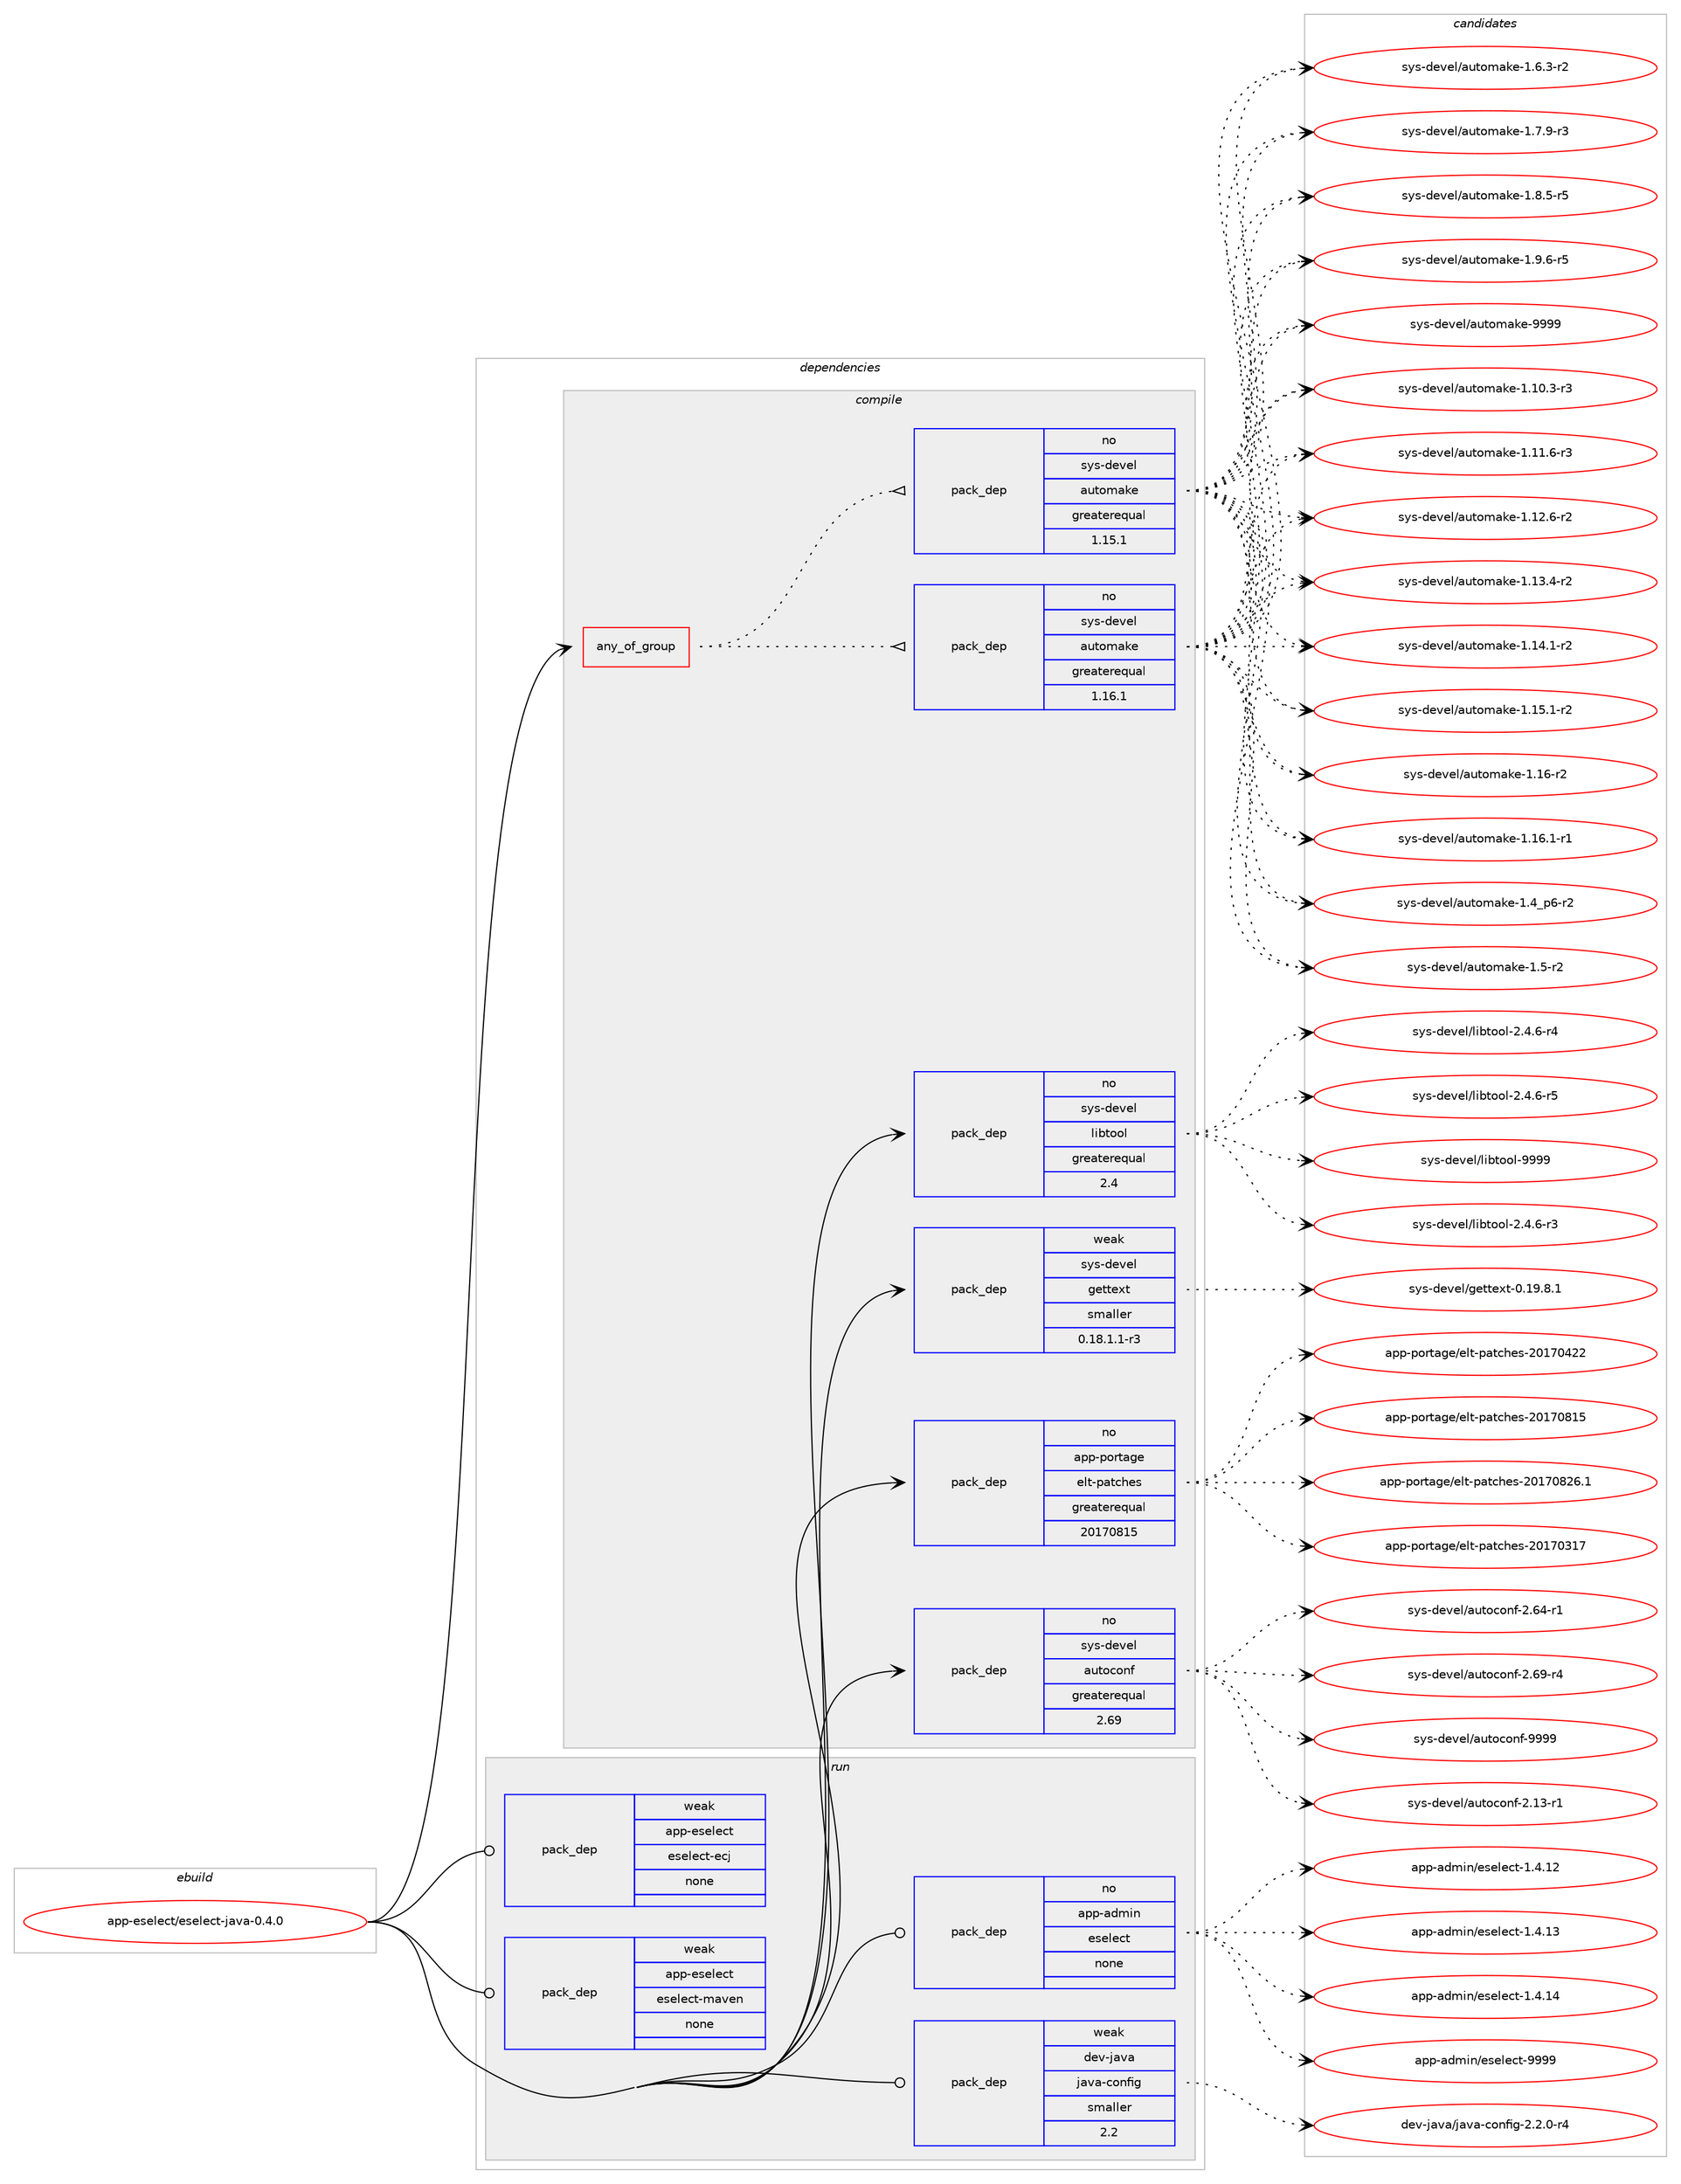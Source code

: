 digraph prolog {

# *************
# Graph options
# *************

newrank=true;
concentrate=true;
compound=true;
graph [rankdir=LR,fontname=Helvetica,fontsize=10,ranksep=1.5];#, ranksep=2.5, nodesep=0.2];
edge  [arrowhead=vee];
node  [fontname=Helvetica,fontsize=10];

# **********
# The ebuild
# **********

subgraph cluster_leftcol {
color=gray;
rank=same;
label=<<i>ebuild</i>>;
id [label="app-eselect/eselect-java-0.4.0", color=red, width=4, href="../app-eselect/eselect-java-0.4.0.svg"];
}

# ****************
# The dependencies
# ****************

subgraph cluster_midcol {
color=gray;
label=<<i>dependencies</i>>;
subgraph cluster_compile {
fillcolor="#eeeeee";
style=filled;
label=<<i>compile</i>>;
subgraph any19540 {
dependency1293578 [label=<<TABLE BORDER="0" CELLBORDER="1" CELLSPACING="0" CELLPADDING="4"><TR><TD CELLPADDING="10">any_of_group</TD></TR></TABLE>>, shape=none, color=red];subgraph pack921195 {
dependency1293579 [label=<<TABLE BORDER="0" CELLBORDER="1" CELLSPACING="0" CELLPADDING="4" WIDTH="220"><TR><TD ROWSPAN="6" CELLPADDING="30">pack_dep</TD></TR><TR><TD WIDTH="110">no</TD></TR><TR><TD>sys-devel</TD></TR><TR><TD>automake</TD></TR><TR><TD>greaterequal</TD></TR><TR><TD>1.16.1</TD></TR></TABLE>>, shape=none, color=blue];
}
dependency1293578:e -> dependency1293579:w [weight=20,style="dotted",arrowhead="oinv"];
subgraph pack921196 {
dependency1293580 [label=<<TABLE BORDER="0" CELLBORDER="1" CELLSPACING="0" CELLPADDING="4" WIDTH="220"><TR><TD ROWSPAN="6" CELLPADDING="30">pack_dep</TD></TR><TR><TD WIDTH="110">no</TD></TR><TR><TD>sys-devel</TD></TR><TR><TD>automake</TD></TR><TR><TD>greaterequal</TD></TR><TR><TD>1.15.1</TD></TR></TABLE>>, shape=none, color=blue];
}
dependency1293578:e -> dependency1293580:w [weight=20,style="dotted",arrowhead="oinv"];
}
id:e -> dependency1293578:w [weight=20,style="solid",arrowhead="vee"];
subgraph pack921197 {
dependency1293581 [label=<<TABLE BORDER="0" CELLBORDER="1" CELLSPACING="0" CELLPADDING="4" WIDTH="220"><TR><TD ROWSPAN="6" CELLPADDING="30">pack_dep</TD></TR><TR><TD WIDTH="110">no</TD></TR><TR><TD>app-portage</TD></TR><TR><TD>elt-patches</TD></TR><TR><TD>greaterequal</TD></TR><TR><TD>20170815</TD></TR></TABLE>>, shape=none, color=blue];
}
id:e -> dependency1293581:w [weight=20,style="solid",arrowhead="vee"];
subgraph pack921198 {
dependency1293582 [label=<<TABLE BORDER="0" CELLBORDER="1" CELLSPACING="0" CELLPADDING="4" WIDTH="220"><TR><TD ROWSPAN="6" CELLPADDING="30">pack_dep</TD></TR><TR><TD WIDTH="110">no</TD></TR><TR><TD>sys-devel</TD></TR><TR><TD>autoconf</TD></TR><TR><TD>greaterequal</TD></TR><TR><TD>2.69</TD></TR></TABLE>>, shape=none, color=blue];
}
id:e -> dependency1293582:w [weight=20,style="solid",arrowhead="vee"];
subgraph pack921199 {
dependency1293583 [label=<<TABLE BORDER="0" CELLBORDER="1" CELLSPACING="0" CELLPADDING="4" WIDTH="220"><TR><TD ROWSPAN="6" CELLPADDING="30">pack_dep</TD></TR><TR><TD WIDTH="110">no</TD></TR><TR><TD>sys-devel</TD></TR><TR><TD>libtool</TD></TR><TR><TD>greaterequal</TD></TR><TR><TD>2.4</TD></TR></TABLE>>, shape=none, color=blue];
}
id:e -> dependency1293583:w [weight=20,style="solid",arrowhead="vee"];
subgraph pack921200 {
dependency1293584 [label=<<TABLE BORDER="0" CELLBORDER="1" CELLSPACING="0" CELLPADDING="4" WIDTH="220"><TR><TD ROWSPAN="6" CELLPADDING="30">pack_dep</TD></TR><TR><TD WIDTH="110">weak</TD></TR><TR><TD>sys-devel</TD></TR><TR><TD>gettext</TD></TR><TR><TD>smaller</TD></TR><TR><TD>0.18.1.1-r3</TD></TR></TABLE>>, shape=none, color=blue];
}
id:e -> dependency1293584:w [weight=20,style="solid",arrowhead="vee"];
}
subgraph cluster_compileandrun {
fillcolor="#eeeeee";
style=filled;
label=<<i>compile and run</i>>;
}
subgraph cluster_run {
fillcolor="#eeeeee";
style=filled;
label=<<i>run</i>>;
subgraph pack921201 {
dependency1293585 [label=<<TABLE BORDER="0" CELLBORDER="1" CELLSPACING="0" CELLPADDING="4" WIDTH="220"><TR><TD ROWSPAN="6" CELLPADDING="30">pack_dep</TD></TR><TR><TD WIDTH="110">no</TD></TR><TR><TD>app-admin</TD></TR><TR><TD>eselect</TD></TR><TR><TD>none</TD></TR><TR><TD></TD></TR></TABLE>>, shape=none, color=blue];
}
id:e -> dependency1293585:w [weight=20,style="solid",arrowhead="odot"];
subgraph pack921202 {
dependency1293586 [label=<<TABLE BORDER="0" CELLBORDER="1" CELLSPACING="0" CELLPADDING="4" WIDTH="220"><TR><TD ROWSPAN="6" CELLPADDING="30">pack_dep</TD></TR><TR><TD WIDTH="110">weak</TD></TR><TR><TD>app-eselect</TD></TR><TR><TD>eselect-ecj</TD></TR><TR><TD>none</TD></TR><TR><TD></TD></TR></TABLE>>, shape=none, color=blue];
}
id:e -> dependency1293586:w [weight=20,style="solid",arrowhead="odot"];
subgraph pack921203 {
dependency1293587 [label=<<TABLE BORDER="0" CELLBORDER="1" CELLSPACING="0" CELLPADDING="4" WIDTH="220"><TR><TD ROWSPAN="6" CELLPADDING="30">pack_dep</TD></TR><TR><TD WIDTH="110">weak</TD></TR><TR><TD>app-eselect</TD></TR><TR><TD>eselect-maven</TD></TR><TR><TD>none</TD></TR><TR><TD></TD></TR></TABLE>>, shape=none, color=blue];
}
id:e -> dependency1293587:w [weight=20,style="solid",arrowhead="odot"];
subgraph pack921204 {
dependency1293588 [label=<<TABLE BORDER="0" CELLBORDER="1" CELLSPACING="0" CELLPADDING="4" WIDTH="220"><TR><TD ROWSPAN="6" CELLPADDING="30">pack_dep</TD></TR><TR><TD WIDTH="110">weak</TD></TR><TR><TD>dev-java</TD></TR><TR><TD>java-config</TD></TR><TR><TD>smaller</TD></TR><TR><TD>2.2</TD></TR></TABLE>>, shape=none, color=blue];
}
id:e -> dependency1293588:w [weight=20,style="solid",arrowhead="odot"];
}
}

# **************
# The candidates
# **************

subgraph cluster_choices {
rank=same;
color=gray;
label=<<i>candidates</i>>;

subgraph choice921195 {
color=black;
nodesep=1;
choice11512111545100101118101108479711711611110997107101454946494846514511451 [label="sys-devel/automake-1.10.3-r3", color=red, width=4,href="../sys-devel/automake-1.10.3-r3.svg"];
choice11512111545100101118101108479711711611110997107101454946494946544511451 [label="sys-devel/automake-1.11.6-r3", color=red, width=4,href="../sys-devel/automake-1.11.6-r3.svg"];
choice11512111545100101118101108479711711611110997107101454946495046544511450 [label="sys-devel/automake-1.12.6-r2", color=red, width=4,href="../sys-devel/automake-1.12.6-r2.svg"];
choice11512111545100101118101108479711711611110997107101454946495146524511450 [label="sys-devel/automake-1.13.4-r2", color=red, width=4,href="../sys-devel/automake-1.13.4-r2.svg"];
choice11512111545100101118101108479711711611110997107101454946495246494511450 [label="sys-devel/automake-1.14.1-r2", color=red, width=4,href="../sys-devel/automake-1.14.1-r2.svg"];
choice11512111545100101118101108479711711611110997107101454946495346494511450 [label="sys-devel/automake-1.15.1-r2", color=red, width=4,href="../sys-devel/automake-1.15.1-r2.svg"];
choice1151211154510010111810110847971171161111099710710145494649544511450 [label="sys-devel/automake-1.16-r2", color=red, width=4,href="../sys-devel/automake-1.16-r2.svg"];
choice11512111545100101118101108479711711611110997107101454946495446494511449 [label="sys-devel/automake-1.16.1-r1", color=red, width=4,href="../sys-devel/automake-1.16.1-r1.svg"];
choice115121115451001011181011084797117116111109971071014549465295112544511450 [label="sys-devel/automake-1.4_p6-r2", color=red, width=4,href="../sys-devel/automake-1.4_p6-r2.svg"];
choice11512111545100101118101108479711711611110997107101454946534511450 [label="sys-devel/automake-1.5-r2", color=red, width=4,href="../sys-devel/automake-1.5-r2.svg"];
choice115121115451001011181011084797117116111109971071014549465446514511450 [label="sys-devel/automake-1.6.3-r2", color=red, width=4,href="../sys-devel/automake-1.6.3-r2.svg"];
choice115121115451001011181011084797117116111109971071014549465546574511451 [label="sys-devel/automake-1.7.9-r3", color=red, width=4,href="../sys-devel/automake-1.7.9-r3.svg"];
choice115121115451001011181011084797117116111109971071014549465646534511453 [label="sys-devel/automake-1.8.5-r5", color=red, width=4,href="../sys-devel/automake-1.8.5-r5.svg"];
choice115121115451001011181011084797117116111109971071014549465746544511453 [label="sys-devel/automake-1.9.6-r5", color=red, width=4,href="../sys-devel/automake-1.9.6-r5.svg"];
choice115121115451001011181011084797117116111109971071014557575757 [label="sys-devel/automake-9999", color=red, width=4,href="../sys-devel/automake-9999.svg"];
dependency1293579:e -> choice11512111545100101118101108479711711611110997107101454946494846514511451:w [style=dotted,weight="100"];
dependency1293579:e -> choice11512111545100101118101108479711711611110997107101454946494946544511451:w [style=dotted,weight="100"];
dependency1293579:e -> choice11512111545100101118101108479711711611110997107101454946495046544511450:w [style=dotted,weight="100"];
dependency1293579:e -> choice11512111545100101118101108479711711611110997107101454946495146524511450:w [style=dotted,weight="100"];
dependency1293579:e -> choice11512111545100101118101108479711711611110997107101454946495246494511450:w [style=dotted,weight="100"];
dependency1293579:e -> choice11512111545100101118101108479711711611110997107101454946495346494511450:w [style=dotted,weight="100"];
dependency1293579:e -> choice1151211154510010111810110847971171161111099710710145494649544511450:w [style=dotted,weight="100"];
dependency1293579:e -> choice11512111545100101118101108479711711611110997107101454946495446494511449:w [style=dotted,weight="100"];
dependency1293579:e -> choice115121115451001011181011084797117116111109971071014549465295112544511450:w [style=dotted,weight="100"];
dependency1293579:e -> choice11512111545100101118101108479711711611110997107101454946534511450:w [style=dotted,weight="100"];
dependency1293579:e -> choice115121115451001011181011084797117116111109971071014549465446514511450:w [style=dotted,weight="100"];
dependency1293579:e -> choice115121115451001011181011084797117116111109971071014549465546574511451:w [style=dotted,weight="100"];
dependency1293579:e -> choice115121115451001011181011084797117116111109971071014549465646534511453:w [style=dotted,weight="100"];
dependency1293579:e -> choice115121115451001011181011084797117116111109971071014549465746544511453:w [style=dotted,weight="100"];
dependency1293579:e -> choice115121115451001011181011084797117116111109971071014557575757:w [style=dotted,weight="100"];
}
subgraph choice921196 {
color=black;
nodesep=1;
choice11512111545100101118101108479711711611110997107101454946494846514511451 [label="sys-devel/automake-1.10.3-r3", color=red, width=4,href="../sys-devel/automake-1.10.3-r3.svg"];
choice11512111545100101118101108479711711611110997107101454946494946544511451 [label="sys-devel/automake-1.11.6-r3", color=red, width=4,href="../sys-devel/automake-1.11.6-r3.svg"];
choice11512111545100101118101108479711711611110997107101454946495046544511450 [label="sys-devel/automake-1.12.6-r2", color=red, width=4,href="../sys-devel/automake-1.12.6-r2.svg"];
choice11512111545100101118101108479711711611110997107101454946495146524511450 [label="sys-devel/automake-1.13.4-r2", color=red, width=4,href="../sys-devel/automake-1.13.4-r2.svg"];
choice11512111545100101118101108479711711611110997107101454946495246494511450 [label="sys-devel/automake-1.14.1-r2", color=red, width=4,href="../sys-devel/automake-1.14.1-r2.svg"];
choice11512111545100101118101108479711711611110997107101454946495346494511450 [label="sys-devel/automake-1.15.1-r2", color=red, width=4,href="../sys-devel/automake-1.15.1-r2.svg"];
choice1151211154510010111810110847971171161111099710710145494649544511450 [label="sys-devel/automake-1.16-r2", color=red, width=4,href="../sys-devel/automake-1.16-r2.svg"];
choice11512111545100101118101108479711711611110997107101454946495446494511449 [label="sys-devel/automake-1.16.1-r1", color=red, width=4,href="../sys-devel/automake-1.16.1-r1.svg"];
choice115121115451001011181011084797117116111109971071014549465295112544511450 [label="sys-devel/automake-1.4_p6-r2", color=red, width=4,href="../sys-devel/automake-1.4_p6-r2.svg"];
choice11512111545100101118101108479711711611110997107101454946534511450 [label="sys-devel/automake-1.5-r2", color=red, width=4,href="../sys-devel/automake-1.5-r2.svg"];
choice115121115451001011181011084797117116111109971071014549465446514511450 [label="sys-devel/automake-1.6.3-r2", color=red, width=4,href="../sys-devel/automake-1.6.3-r2.svg"];
choice115121115451001011181011084797117116111109971071014549465546574511451 [label="sys-devel/automake-1.7.9-r3", color=red, width=4,href="../sys-devel/automake-1.7.9-r3.svg"];
choice115121115451001011181011084797117116111109971071014549465646534511453 [label="sys-devel/automake-1.8.5-r5", color=red, width=4,href="../sys-devel/automake-1.8.5-r5.svg"];
choice115121115451001011181011084797117116111109971071014549465746544511453 [label="sys-devel/automake-1.9.6-r5", color=red, width=4,href="../sys-devel/automake-1.9.6-r5.svg"];
choice115121115451001011181011084797117116111109971071014557575757 [label="sys-devel/automake-9999", color=red, width=4,href="../sys-devel/automake-9999.svg"];
dependency1293580:e -> choice11512111545100101118101108479711711611110997107101454946494846514511451:w [style=dotted,weight="100"];
dependency1293580:e -> choice11512111545100101118101108479711711611110997107101454946494946544511451:w [style=dotted,weight="100"];
dependency1293580:e -> choice11512111545100101118101108479711711611110997107101454946495046544511450:w [style=dotted,weight="100"];
dependency1293580:e -> choice11512111545100101118101108479711711611110997107101454946495146524511450:w [style=dotted,weight="100"];
dependency1293580:e -> choice11512111545100101118101108479711711611110997107101454946495246494511450:w [style=dotted,weight="100"];
dependency1293580:e -> choice11512111545100101118101108479711711611110997107101454946495346494511450:w [style=dotted,weight="100"];
dependency1293580:e -> choice1151211154510010111810110847971171161111099710710145494649544511450:w [style=dotted,weight="100"];
dependency1293580:e -> choice11512111545100101118101108479711711611110997107101454946495446494511449:w [style=dotted,weight="100"];
dependency1293580:e -> choice115121115451001011181011084797117116111109971071014549465295112544511450:w [style=dotted,weight="100"];
dependency1293580:e -> choice11512111545100101118101108479711711611110997107101454946534511450:w [style=dotted,weight="100"];
dependency1293580:e -> choice115121115451001011181011084797117116111109971071014549465446514511450:w [style=dotted,weight="100"];
dependency1293580:e -> choice115121115451001011181011084797117116111109971071014549465546574511451:w [style=dotted,weight="100"];
dependency1293580:e -> choice115121115451001011181011084797117116111109971071014549465646534511453:w [style=dotted,weight="100"];
dependency1293580:e -> choice115121115451001011181011084797117116111109971071014549465746544511453:w [style=dotted,weight="100"];
dependency1293580:e -> choice115121115451001011181011084797117116111109971071014557575757:w [style=dotted,weight="100"];
}
subgraph choice921197 {
color=black;
nodesep=1;
choice97112112451121111141169710310147101108116451129711699104101115455048495548514955 [label="app-portage/elt-patches-20170317", color=red, width=4,href="../app-portage/elt-patches-20170317.svg"];
choice97112112451121111141169710310147101108116451129711699104101115455048495548525050 [label="app-portage/elt-patches-20170422", color=red, width=4,href="../app-portage/elt-patches-20170422.svg"];
choice97112112451121111141169710310147101108116451129711699104101115455048495548564953 [label="app-portage/elt-patches-20170815", color=red, width=4,href="../app-portage/elt-patches-20170815.svg"];
choice971121124511211111411697103101471011081164511297116991041011154550484955485650544649 [label="app-portage/elt-patches-20170826.1", color=red, width=4,href="../app-portage/elt-patches-20170826.1.svg"];
dependency1293581:e -> choice97112112451121111141169710310147101108116451129711699104101115455048495548514955:w [style=dotted,weight="100"];
dependency1293581:e -> choice97112112451121111141169710310147101108116451129711699104101115455048495548525050:w [style=dotted,weight="100"];
dependency1293581:e -> choice97112112451121111141169710310147101108116451129711699104101115455048495548564953:w [style=dotted,weight="100"];
dependency1293581:e -> choice971121124511211111411697103101471011081164511297116991041011154550484955485650544649:w [style=dotted,weight="100"];
}
subgraph choice921198 {
color=black;
nodesep=1;
choice1151211154510010111810110847971171161119911111010245504649514511449 [label="sys-devel/autoconf-2.13-r1", color=red, width=4,href="../sys-devel/autoconf-2.13-r1.svg"];
choice1151211154510010111810110847971171161119911111010245504654524511449 [label="sys-devel/autoconf-2.64-r1", color=red, width=4,href="../sys-devel/autoconf-2.64-r1.svg"];
choice1151211154510010111810110847971171161119911111010245504654574511452 [label="sys-devel/autoconf-2.69-r4", color=red, width=4,href="../sys-devel/autoconf-2.69-r4.svg"];
choice115121115451001011181011084797117116111991111101024557575757 [label="sys-devel/autoconf-9999", color=red, width=4,href="../sys-devel/autoconf-9999.svg"];
dependency1293582:e -> choice1151211154510010111810110847971171161119911111010245504649514511449:w [style=dotted,weight="100"];
dependency1293582:e -> choice1151211154510010111810110847971171161119911111010245504654524511449:w [style=dotted,weight="100"];
dependency1293582:e -> choice1151211154510010111810110847971171161119911111010245504654574511452:w [style=dotted,weight="100"];
dependency1293582:e -> choice115121115451001011181011084797117116111991111101024557575757:w [style=dotted,weight="100"];
}
subgraph choice921199 {
color=black;
nodesep=1;
choice1151211154510010111810110847108105981161111111084550465246544511451 [label="sys-devel/libtool-2.4.6-r3", color=red, width=4,href="../sys-devel/libtool-2.4.6-r3.svg"];
choice1151211154510010111810110847108105981161111111084550465246544511452 [label="sys-devel/libtool-2.4.6-r4", color=red, width=4,href="../sys-devel/libtool-2.4.6-r4.svg"];
choice1151211154510010111810110847108105981161111111084550465246544511453 [label="sys-devel/libtool-2.4.6-r5", color=red, width=4,href="../sys-devel/libtool-2.4.6-r5.svg"];
choice1151211154510010111810110847108105981161111111084557575757 [label="sys-devel/libtool-9999", color=red, width=4,href="../sys-devel/libtool-9999.svg"];
dependency1293583:e -> choice1151211154510010111810110847108105981161111111084550465246544511451:w [style=dotted,weight="100"];
dependency1293583:e -> choice1151211154510010111810110847108105981161111111084550465246544511452:w [style=dotted,weight="100"];
dependency1293583:e -> choice1151211154510010111810110847108105981161111111084550465246544511453:w [style=dotted,weight="100"];
dependency1293583:e -> choice1151211154510010111810110847108105981161111111084557575757:w [style=dotted,weight="100"];
}
subgraph choice921200 {
color=black;
nodesep=1;
choice1151211154510010111810110847103101116116101120116454846495746564649 [label="sys-devel/gettext-0.19.8.1", color=red, width=4,href="../sys-devel/gettext-0.19.8.1.svg"];
dependency1293584:e -> choice1151211154510010111810110847103101116116101120116454846495746564649:w [style=dotted,weight="100"];
}
subgraph choice921201 {
color=black;
nodesep=1;
choice971121124597100109105110471011151011081019911645494652464950 [label="app-admin/eselect-1.4.12", color=red, width=4,href="../app-admin/eselect-1.4.12.svg"];
choice971121124597100109105110471011151011081019911645494652464951 [label="app-admin/eselect-1.4.13", color=red, width=4,href="../app-admin/eselect-1.4.13.svg"];
choice971121124597100109105110471011151011081019911645494652464952 [label="app-admin/eselect-1.4.14", color=red, width=4,href="../app-admin/eselect-1.4.14.svg"];
choice97112112459710010910511047101115101108101991164557575757 [label="app-admin/eselect-9999", color=red, width=4,href="../app-admin/eselect-9999.svg"];
dependency1293585:e -> choice971121124597100109105110471011151011081019911645494652464950:w [style=dotted,weight="100"];
dependency1293585:e -> choice971121124597100109105110471011151011081019911645494652464951:w [style=dotted,weight="100"];
dependency1293585:e -> choice971121124597100109105110471011151011081019911645494652464952:w [style=dotted,weight="100"];
dependency1293585:e -> choice97112112459710010910511047101115101108101991164557575757:w [style=dotted,weight="100"];
}
subgraph choice921202 {
color=black;
nodesep=1;
}
subgraph choice921203 {
color=black;
nodesep=1;
}
subgraph choice921204 {
color=black;
nodesep=1;
choice10010111845106971189747106971189745991111101021051034550465046484511452 [label="dev-java/java-config-2.2.0-r4", color=red, width=4,href="../dev-java/java-config-2.2.0-r4.svg"];
dependency1293588:e -> choice10010111845106971189747106971189745991111101021051034550465046484511452:w [style=dotted,weight="100"];
}
}

}
